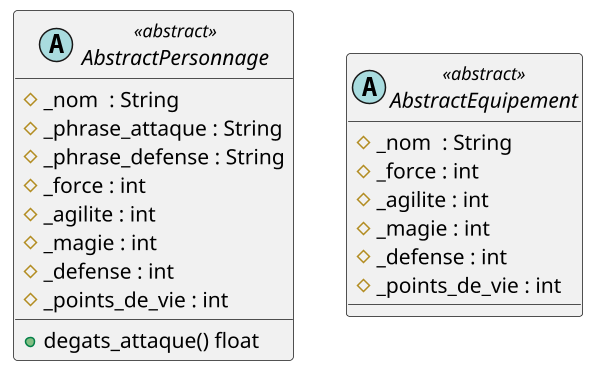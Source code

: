@startuml
scale 1.5
abstract class  AbstractPersonnage <<abstract>> {
    #_nom  : String
    #_phrase_attaque : String
    #_phrase_defense : String
    #_force : int
    #_agilite : int
    #_magie : int
    #_defense : int
    #_points_de_vie : int
    +degats_attaque() float    
    }

abstract class  AbstractEquipement <<abstract>> {
    #_nom  : String
    #_force : int
    #_agilite : int
    #_magie : int
    #_defense : int
    #_points_de_vie : int
    }
@enduml